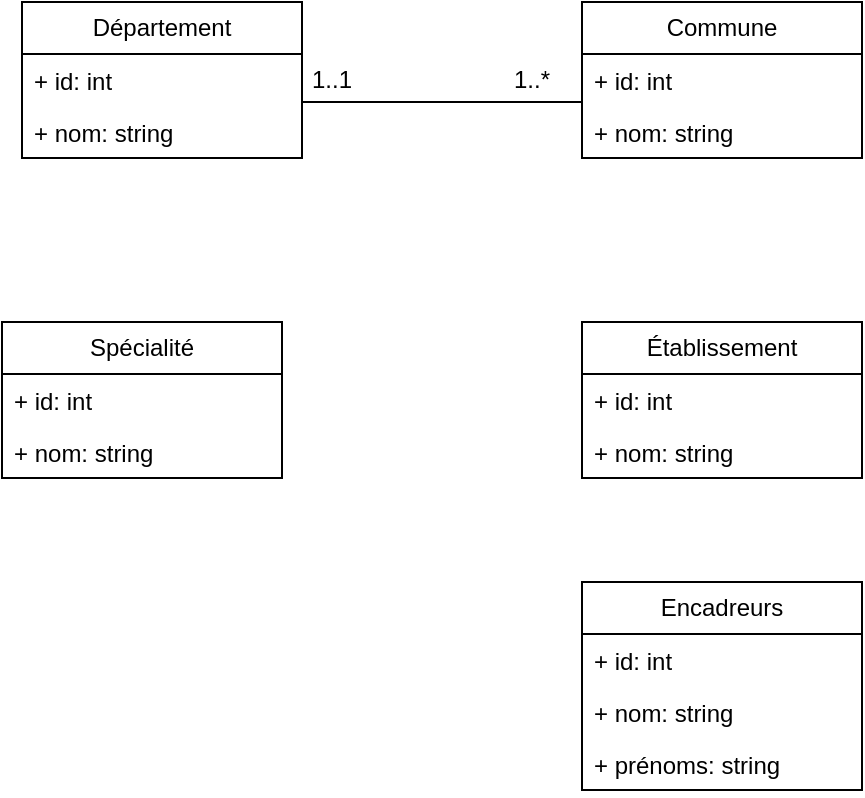 <mxfile version="24.7.16">
  <diagram name="Page-1" id="TbWVaHEkd2cLGeQg1UoI">
    <mxGraphModel dx="495" dy="251" grid="1" gridSize="10" guides="1" tooltips="1" connect="1" arrows="1" fold="1" page="1" pageScale="1" pageWidth="827" pageHeight="1169" math="0" shadow="0">
      <root>
        <mxCell id="0" />
        <mxCell id="1" parent="0" />
        <mxCell id="cCkJc4M6iDgsWvNY-ZXl-4" value="Département" style="swimlane;fontStyle=0;childLayout=stackLayout;horizontal=1;startSize=26;fillColor=none;horizontalStack=0;resizeParent=1;resizeParentMax=0;resizeLast=0;collapsible=1;marginBottom=0;whiteSpace=wrap;html=1;" vertex="1" parent="1">
          <mxGeometry x="90" y="270" width="140" height="78" as="geometry" />
        </mxCell>
        <mxCell id="cCkJc4M6iDgsWvNY-ZXl-5" value="+ id: int" style="text;strokeColor=none;fillColor=none;align=left;verticalAlign=top;spacingLeft=4;spacingRight=4;overflow=hidden;rotatable=0;points=[[0,0.5],[1,0.5]];portConstraint=eastwest;whiteSpace=wrap;html=1;" vertex="1" parent="cCkJc4M6iDgsWvNY-ZXl-4">
          <mxGeometry y="26" width="140" height="26" as="geometry" />
        </mxCell>
        <mxCell id="cCkJc4M6iDgsWvNY-ZXl-6" value="+ nom: string" style="text;strokeColor=none;fillColor=none;align=left;verticalAlign=top;spacingLeft=4;spacingRight=4;overflow=hidden;rotatable=0;points=[[0,0.5],[1,0.5]];portConstraint=eastwest;whiteSpace=wrap;html=1;" vertex="1" parent="cCkJc4M6iDgsWvNY-ZXl-4">
          <mxGeometry y="52" width="140" height="26" as="geometry" />
        </mxCell>
        <mxCell id="cCkJc4M6iDgsWvNY-ZXl-8" value="Encadreurs" style="swimlane;fontStyle=0;childLayout=stackLayout;horizontal=1;startSize=26;fillColor=none;horizontalStack=0;resizeParent=1;resizeParentMax=0;resizeLast=0;collapsible=1;marginBottom=0;whiteSpace=wrap;html=1;" vertex="1" parent="1">
          <mxGeometry x="370" y="560" width="140" height="104" as="geometry" />
        </mxCell>
        <mxCell id="cCkJc4M6iDgsWvNY-ZXl-9" value="+ id: int" style="text;strokeColor=none;fillColor=none;align=left;verticalAlign=top;spacingLeft=4;spacingRight=4;overflow=hidden;rotatable=0;points=[[0,0.5],[1,0.5]];portConstraint=eastwest;whiteSpace=wrap;html=1;" vertex="1" parent="cCkJc4M6iDgsWvNY-ZXl-8">
          <mxGeometry y="26" width="140" height="26" as="geometry" />
        </mxCell>
        <mxCell id="cCkJc4M6iDgsWvNY-ZXl-10" value="+ nom: string" style="text;strokeColor=none;fillColor=none;align=left;verticalAlign=top;spacingLeft=4;spacingRight=4;overflow=hidden;rotatable=0;points=[[0,0.5],[1,0.5]];portConstraint=eastwest;whiteSpace=wrap;html=1;" vertex="1" parent="cCkJc4M6iDgsWvNY-ZXl-8">
          <mxGeometry y="52" width="140" height="26" as="geometry" />
        </mxCell>
        <mxCell id="cCkJc4M6iDgsWvNY-ZXl-17" value="+ prénoms: string" style="text;strokeColor=none;fillColor=none;align=left;verticalAlign=top;spacingLeft=4;spacingRight=4;overflow=hidden;rotatable=0;points=[[0,0.5],[1,0.5]];portConstraint=eastwest;whiteSpace=wrap;html=1;" vertex="1" parent="cCkJc4M6iDgsWvNY-ZXl-8">
          <mxGeometry y="78" width="140" height="26" as="geometry" />
        </mxCell>
        <mxCell id="cCkJc4M6iDgsWvNY-ZXl-11" value="Commune" style="swimlane;fontStyle=0;childLayout=stackLayout;horizontal=1;startSize=26;fillColor=none;horizontalStack=0;resizeParent=1;resizeParentMax=0;resizeLast=0;collapsible=1;marginBottom=0;whiteSpace=wrap;html=1;" vertex="1" parent="1">
          <mxGeometry x="370" y="270" width="140" height="78" as="geometry" />
        </mxCell>
        <mxCell id="cCkJc4M6iDgsWvNY-ZXl-12" value="+ id: int" style="text;strokeColor=none;fillColor=none;align=left;verticalAlign=top;spacingLeft=4;spacingRight=4;overflow=hidden;rotatable=0;points=[[0,0.5],[1,0.5]];portConstraint=eastwest;whiteSpace=wrap;html=1;" vertex="1" parent="cCkJc4M6iDgsWvNY-ZXl-11">
          <mxGeometry y="26" width="140" height="26" as="geometry" />
        </mxCell>
        <mxCell id="cCkJc4M6iDgsWvNY-ZXl-13" value="+ nom: string" style="text;strokeColor=none;fillColor=none;align=left;verticalAlign=top;spacingLeft=4;spacingRight=4;overflow=hidden;rotatable=0;points=[[0,0.5],[1,0.5]];portConstraint=eastwest;whiteSpace=wrap;html=1;" vertex="1" parent="cCkJc4M6iDgsWvNY-ZXl-11">
          <mxGeometry y="52" width="140" height="26" as="geometry" />
        </mxCell>
        <mxCell id="cCkJc4M6iDgsWvNY-ZXl-14" value="Établissement" style="swimlane;fontStyle=0;childLayout=stackLayout;horizontal=1;startSize=26;fillColor=none;horizontalStack=0;resizeParent=1;resizeParentMax=0;resizeLast=0;collapsible=1;marginBottom=0;whiteSpace=wrap;html=1;" vertex="1" parent="1">
          <mxGeometry x="370" y="430" width="140" height="78" as="geometry" />
        </mxCell>
        <mxCell id="cCkJc4M6iDgsWvNY-ZXl-15" value="+ id: int" style="text;strokeColor=none;fillColor=none;align=left;verticalAlign=top;spacingLeft=4;spacingRight=4;overflow=hidden;rotatable=0;points=[[0,0.5],[1,0.5]];portConstraint=eastwest;whiteSpace=wrap;html=1;" vertex="1" parent="cCkJc4M6iDgsWvNY-ZXl-14">
          <mxGeometry y="26" width="140" height="26" as="geometry" />
        </mxCell>
        <mxCell id="cCkJc4M6iDgsWvNY-ZXl-16" value="+ nom: string" style="text;strokeColor=none;fillColor=none;align=left;verticalAlign=top;spacingLeft=4;spacingRight=4;overflow=hidden;rotatable=0;points=[[0,0.5],[1,0.5]];portConstraint=eastwest;whiteSpace=wrap;html=1;" vertex="1" parent="cCkJc4M6iDgsWvNY-ZXl-14">
          <mxGeometry y="52" width="140" height="26" as="geometry" />
        </mxCell>
        <mxCell id="cCkJc4M6iDgsWvNY-ZXl-18" value="Spécialité" style="swimlane;fontStyle=0;childLayout=stackLayout;horizontal=1;startSize=26;fillColor=none;horizontalStack=0;resizeParent=1;resizeParentMax=0;resizeLast=0;collapsible=1;marginBottom=0;whiteSpace=wrap;html=1;" vertex="1" parent="1">
          <mxGeometry x="80" y="430" width="140" height="78" as="geometry" />
        </mxCell>
        <mxCell id="cCkJc4M6iDgsWvNY-ZXl-19" value="+ id: int" style="text;strokeColor=none;fillColor=none;align=left;verticalAlign=top;spacingLeft=4;spacingRight=4;overflow=hidden;rotatable=0;points=[[0,0.5],[1,0.5]];portConstraint=eastwest;whiteSpace=wrap;html=1;" vertex="1" parent="cCkJc4M6iDgsWvNY-ZXl-18">
          <mxGeometry y="26" width="140" height="26" as="geometry" />
        </mxCell>
        <mxCell id="cCkJc4M6iDgsWvNY-ZXl-20" value="+ nom: string" style="text;strokeColor=none;fillColor=none;align=left;verticalAlign=top;spacingLeft=4;spacingRight=4;overflow=hidden;rotatable=0;points=[[0,0.5],[1,0.5]];portConstraint=eastwest;whiteSpace=wrap;html=1;" vertex="1" parent="cCkJc4M6iDgsWvNY-ZXl-18">
          <mxGeometry y="52" width="140" height="26" as="geometry" />
        </mxCell>
        <mxCell id="cCkJc4M6iDgsWvNY-ZXl-26" value="" style="endArrow=none;html=1;rounded=0;entryX=0;entryY=0.923;entryDx=0;entryDy=0;entryPerimeter=0;exitX=1;exitY=0.923;exitDx=0;exitDy=0;exitPerimeter=0;" edge="1" parent="1" source="cCkJc4M6iDgsWvNY-ZXl-5" target="cCkJc4M6iDgsWvNY-ZXl-12">
          <mxGeometry width="50" height="50" relative="1" as="geometry">
            <mxPoint x="260" y="370" as="sourcePoint" />
            <mxPoint x="310" y="320" as="targetPoint" />
          </mxGeometry>
        </mxCell>
        <mxCell id="cCkJc4M6iDgsWvNY-ZXl-28" value="1..1" style="text;html=1;align=center;verticalAlign=middle;whiteSpace=wrap;rounded=0;" vertex="1" parent="1">
          <mxGeometry x="230" y="304" width="30" height="10" as="geometry" />
        </mxCell>
        <mxCell id="cCkJc4M6iDgsWvNY-ZXl-29" value="1..*" style="text;html=1;align=center;verticalAlign=middle;whiteSpace=wrap;rounded=0;" vertex="1" parent="1">
          <mxGeometry x="330" y="304" width="30" height="10" as="geometry" />
        </mxCell>
      </root>
    </mxGraphModel>
  </diagram>
</mxfile>
